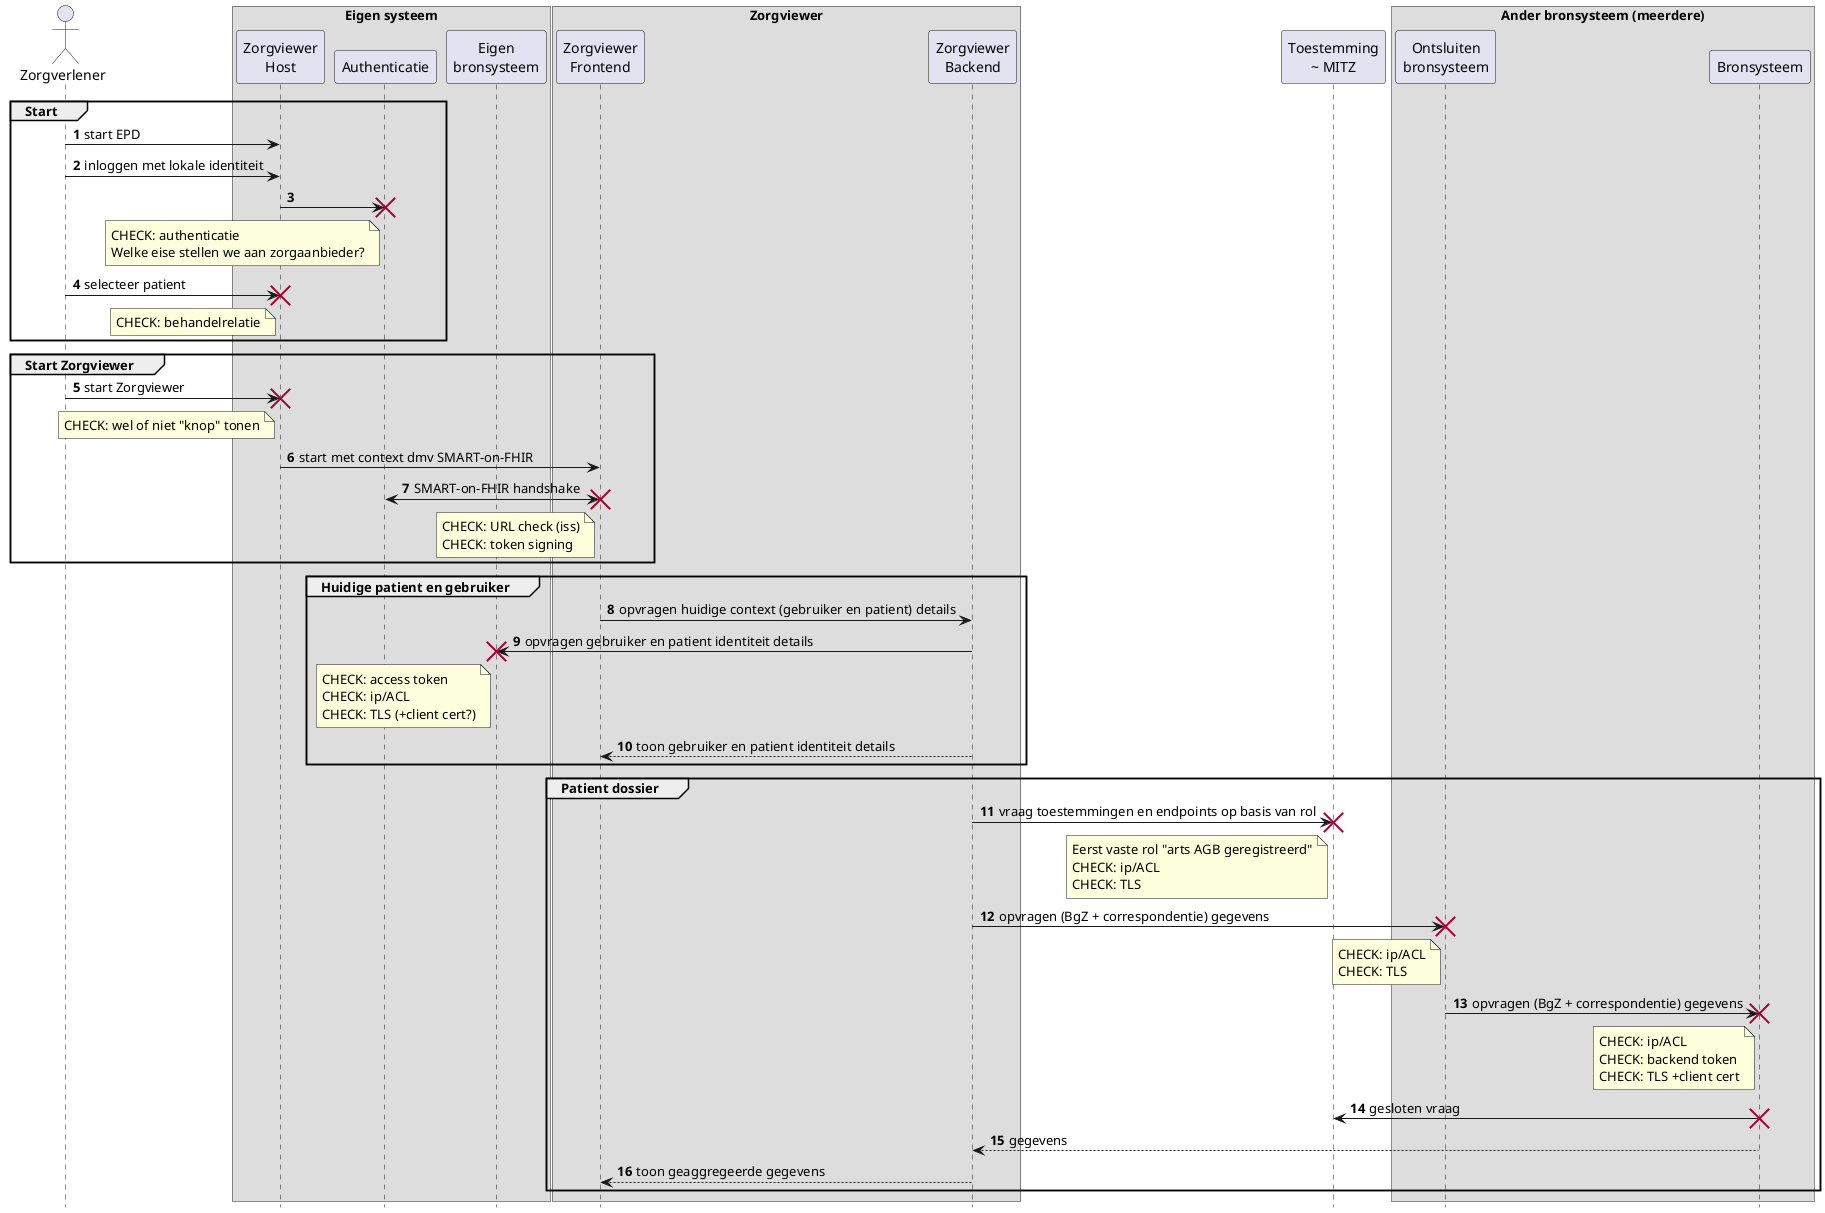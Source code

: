 @startuml
hide footbox
autonumber

actor Zorgverlener
box "Eigen systeem"
  participant "Zorgviewer\nHost" as Host
  participant Authenticatie
  participant "Eigen\nbronsysteem" as EBron
end box
box "Zorgviewer"
  participant "Zorgviewer\nFrontend" as ZVFE
  participant "Zorgviewer\nBackend" as ZVBE
end box
participant "Toestemming\n~ MITZ" as Toestemming
box "Ander bronsysteem (meerdere)"
  participant "Ontsluiten\nbronsysteem" as AOBron
  participant "Bronsysteem" as ABron
end box

group Start
  Zorgverlener->Host: start EPD
  Zorgverlener->Host: inloggen met lokale identiteit
  Host->Authenticatie
  note left Authenticatie
    CHECK: authenticatie
    Welke eise stellen we aan zorgaanbieder?
  end note
  destroy Authenticatie
  Zorgverlener->Host: selecteer patient
  note left Host
    CHECK: behandelrelatie
  end note
  destroy Host
end

group Start Zorgviewer
  Zorgverlener->Host: start Zorgviewer
  destroy Host
  note left Host
    CHECK: wel of niet "knop" tonen
  end note
  Host->ZVFE: start met context dmv SMART-on-FHIR
  ZVFE<->Authenticatie: SMART-on-FHIR handshake
  note left ZVFE
    CHECK: URL check (iss)
    CHECK: token signing
  end note
  destroy ZVFE
end

group Huidige patient en gebruiker
  ZVFE->ZVBE: opvragen huidige context (gebruiker en patient) details
  ZVBE->EBron: opvragen gebruiker en patient identiteit details
  note left EBron
    CHECK: access token
    CHECK: ip/ACL
    CHECK: TLS (+client cert?)
  end note
  destroy EBron
  ZVBE-->ZVFE: toon gebruiker en patient identiteit details
end

group Patient dossier
  ZVBE->Toestemming: vraag toestemmingen en endpoints op basis van rol
  note left Toestemming
    Eerst vaste rol "arts AGB geregistreerd"
    CHECK: ip/ACL
    CHECK: TLS
  end note
  destroy Toestemming
  ZVBE->AOBron: opvragen (BgZ + correspondentie) gegevens
  note left AOBron
    CHECK: ip/ACL
    CHECK: TLS
  end note
  destroy AOBron
  AOBron->ABron: opvragen (BgZ + correspondentie) gegevens
  note left ABron
    CHECK: ip/ACL
    CHECK: backend token
    CHECK: TLS +client cert
  end note
  destroy ABron
  ABron->Toestemming: gesloten vraag
  destroy ABron
  ABron-->ZVBE: gegevens
  ZVBE-->ZVFE: toon geaggregeerde gegevens
end

@enduml